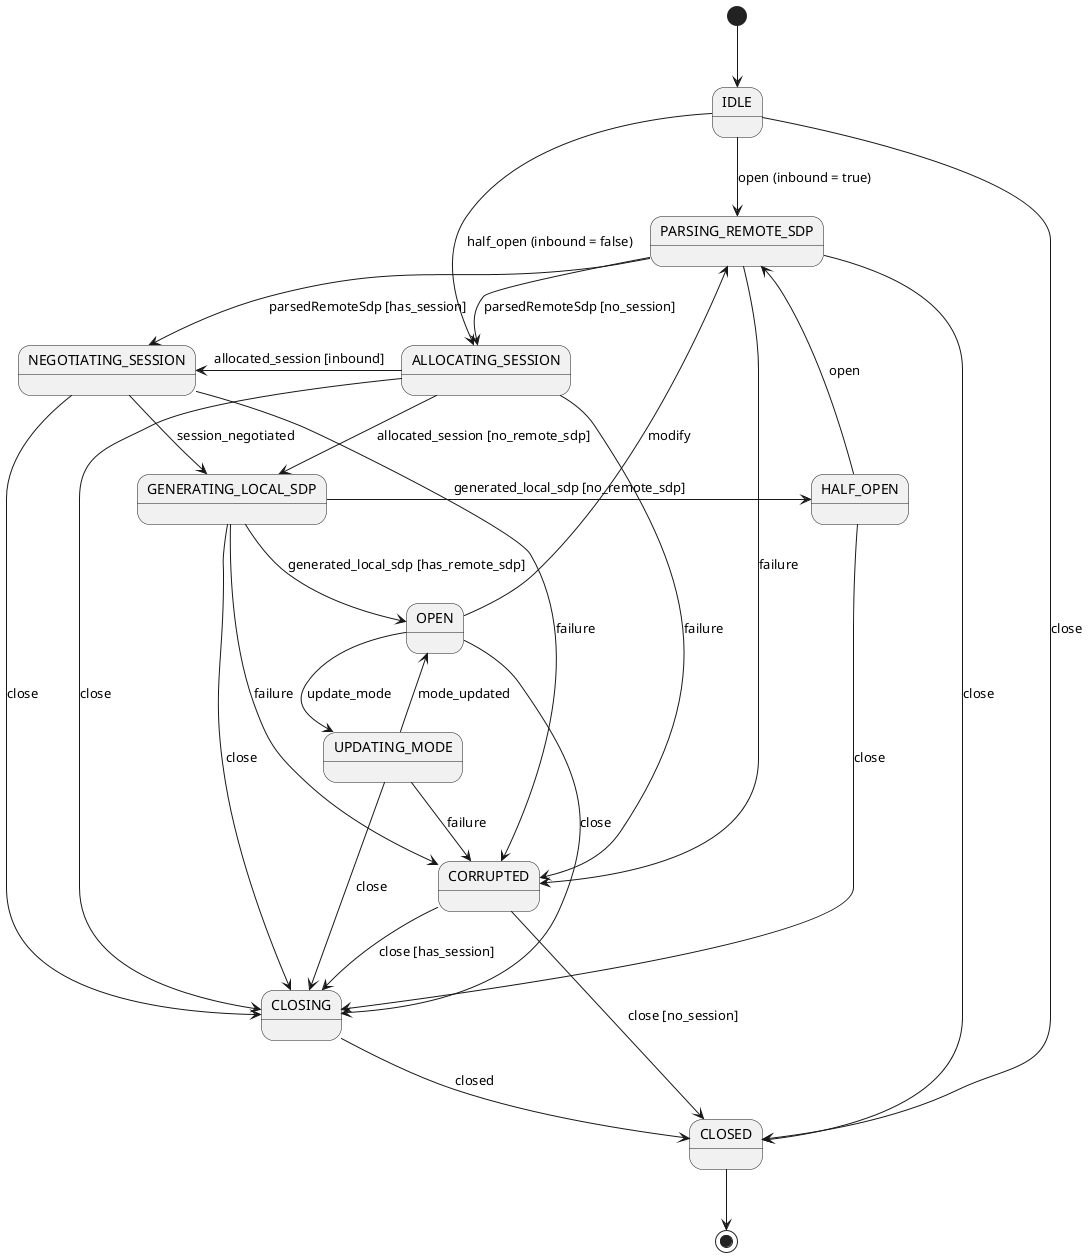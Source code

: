 @startuml
[*] --> IDLE
IDLE --> PARSING_REMOTE_SDP : open (inbound = true)
IDLE --> ALLOCATING_SESSION : half_open (inbound = false)
IDLE --> CLOSED : close

PARSING_REMOTE_SDP --> ALLOCATING_SESSION : parsedRemoteSdp [no_session]
PARSING_REMOTE_SDP --> NEGOTIATING_SESSION : parsedRemoteSdp [has_session]
ALLOCATING_SESSION -left> NEGOTIATING_SESSION : allocated_session [inbound]
ALLOCATING_SESSION --> GENERATING_LOCAL_SDP : allocated_session [no_remote_sdp]
NEGOTIATING_SESSION --> GENERATING_LOCAL_SDP : session_negotiated
GENERATING_LOCAL_SDP --> OPEN : generated_local_sdp [has_remote_sdp]
GENERATING_LOCAL_SDP -> HALF_OPEN : generated_local_sdp [no_remote_sdp]

HALF_OPEN -up-> PARSING_REMOTE_SDP : open

OPEN --> UPDATING_MODE : update_mode
OPEN -up-> PARSING_REMOTE_SDP : modify
UPDATING_MODE --> OPEN : mode_updated
UPDATING_MODE --> CLOSING : close
UPDATING_MODE --> CORRUPTED : failure

PARSING_REMOTE_SDP --> CORRUPTED : failure
ALLOCATING_SESSION --> CORRUPTED : failure
NEGOTIATING_SESSION --> CORRUPTED : failure
GENERATING_LOCAL_SDP -> CORRUPTED : failure

PARSING_REMOTE_SDP --> CLOSED : close
ALLOCATING_SESSION --> CLOSING : close
NEGOTIATING_SESSION --> CLOSING : close
GENERATING_LOCAL_SDP -> CLOSING : close
HALF_OPEN --> CLOSING : close
OPEN --> CLOSING : close
CORRUPTED --> CLOSING : close [has_session]
CORRUPTED --> CLOSED : close [no_session]

CLOSING --> CLOSED : closed
CLOSED --> [*]
@enduml